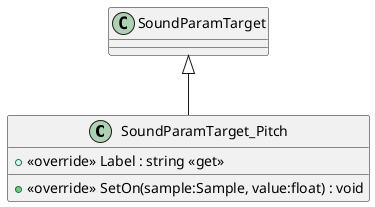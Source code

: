 @startuml
class SoundParamTarget_Pitch {
    + <<override>> Label : string <<get>>
    + <<override>> SetOn(sample:Sample, value:float) : void
}
SoundParamTarget <|-- SoundParamTarget_Pitch
@enduml
